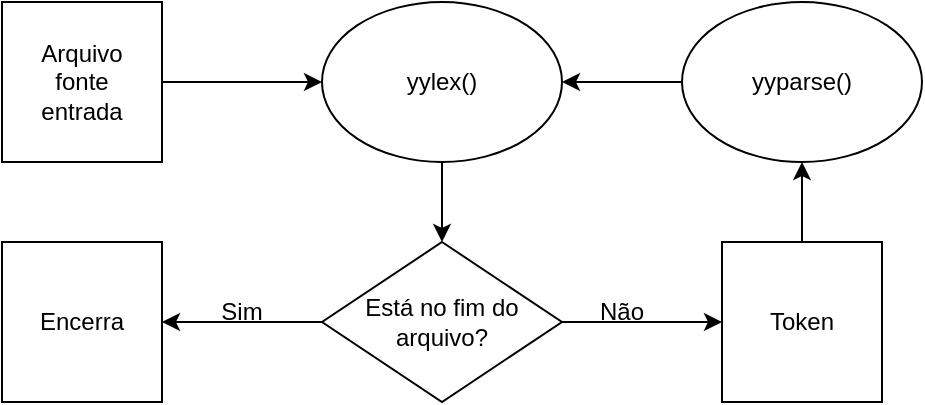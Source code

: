 <mxfile>
    <diagram id="0VpLr7QSqHgWAc6YHAwA" name="Page-1">
        <mxGraphModel dx="567" dy="352" grid="1" gridSize="10" guides="1" tooltips="1" connect="1" arrows="1" fold="1" page="1" pageScale="1" pageWidth="850" pageHeight="1100" math="0" shadow="0">
            <root>
                <mxCell id="0"/>
                <mxCell id="1" parent="0"/>
                <mxCell id="7" style="edgeStyle=none;html=1;entryX=0;entryY=0.5;entryDx=0;entryDy=0;" edge="1" parent="1" source="2" target="3">
                    <mxGeometry relative="1" as="geometry"/>
                </mxCell>
                <mxCell id="2" value="Arquivo&lt;br&gt;fonte&lt;br&gt;entrada" style="whiteSpace=wrap;html=1;aspect=fixed;" vertex="1" parent="1">
                    <mxGeometry x="80" y="120" width="80" height="80" as="geometry"/>
                </mxCell>
                <mxCell id="8" style="edgeStyle=none;html=1;exitX=0.5;exitY=1;exitDx=0;exitDy=0;entryX=0.5;entryY=0;entryDx=0;entryDy=0;" edge="1" parent="1" source="3" target="6">
                    <mxGeometry relative="1" as="geometry"/>
                </mxCell>
                <mxCell id="3" value="yylex()" style="ellipse;whiteSpace=wrap;html=1;" vertex="1" parent="1">
                    <mxGeometry x="240" y="120" width="120" height="80" as="geometry"/>
                </mxCell>
                <mxCell id="12" style="edgeStyle=none;html=1;entryX=0.5;entryY=1;entryDx=0;entryDy=0;" edge="1" parent="1" source="4" target="5">
                    <mxGeometry relative="1" as="geometry"/>
                </mxCell>
                <mxCell id="4" value="Token" style="whiteSpace=wrap;html=1;aspect=fixed;" vertex="1" parent="1">
                    <mxGeometry x="440" y="240" width="80" height="80" as="geometry"/>
                </mxCell>
                <mxCell id="13" style="edgeStyle=none;html=1;exitX=0;exitY=0.5;exitDx=0;exitDy=0;entryX=1;entryY=0.5;entryDx=0;entryDy=0;" edge="1" parent="1" source="5" target="3">
                    <mxGeometry relative="1" as="geometry"/>
                </mxCell>
                <mxCell id="5" value="yyparse()" style="ellipse;whiteSpace=wrap;html=1;" vertex="1" parent="1">
                    <mxGeometry x="420" y="120" width="120" height="80" as="geometry"/>
                </mxCell>
                <mxCell id="9" style="edgeStyle=none;html=1;exitX=1;exitY=0.5;exitDx=0;exitDy=0;entryX=0;entryY=0.5;entryDx=0;entryDy=0;" edge="1" parent="1" source="6" target="4">
                    <mxGeometry relative="1" as="geometry"/>
                </mxCell>
                <mxCell id="10" style="edgeStyle=none;html=1;" edge="1" parent="1" source="6" target="11">
                    <mxGeometry relative="1" as="geometry">
                        <mxPoint x="160" y="280" as="targetPoint"/>
                    </mxGeometry>
                </mxCell>
                <mxCell id="6" value="Está no fim do arquivo?" style="rhombus;whiteSpace=wrap;html=1;" vertex="1" parent="1">
                    <mxGeometry x="240" y="240" width="120" height="80" as="geometry"/>
                </mxCell>
                <mxCell id="11" value="Encerra" style="whiteSpace=wrap;html=1;aspect=fixed;" vertex="1" parent="1">
                    <mxGeometry x="80" y="240" width="80" height="80" as="geometry"/>
                </mxCell>
                <mxCell id="14" value="Não" style="text;html=1;strokeColor=none;fillColor=none;align=center;verticalAlign=middle;whiteSpace=wrap;rounded=0;" vertex="1" parent="1">
                    <mxGeometry x="360" y="260" width="60" height="30" as="geometry"/>
                </mxCell>
                <mxCell id="15" value="Sim" style="text;html=1;strokeColor=none;fillColor=none;align=center;verticalAlign=middle;whiteSpace=wrap;rounded=0;" vertex="1" parent="1">
                    <mxGeometry x="170" y="260" width="60" height="30" as="geometry"/>
                </mxCell>
            </root>
        </mxGraphModel>
    </diagram>
</mxfile>